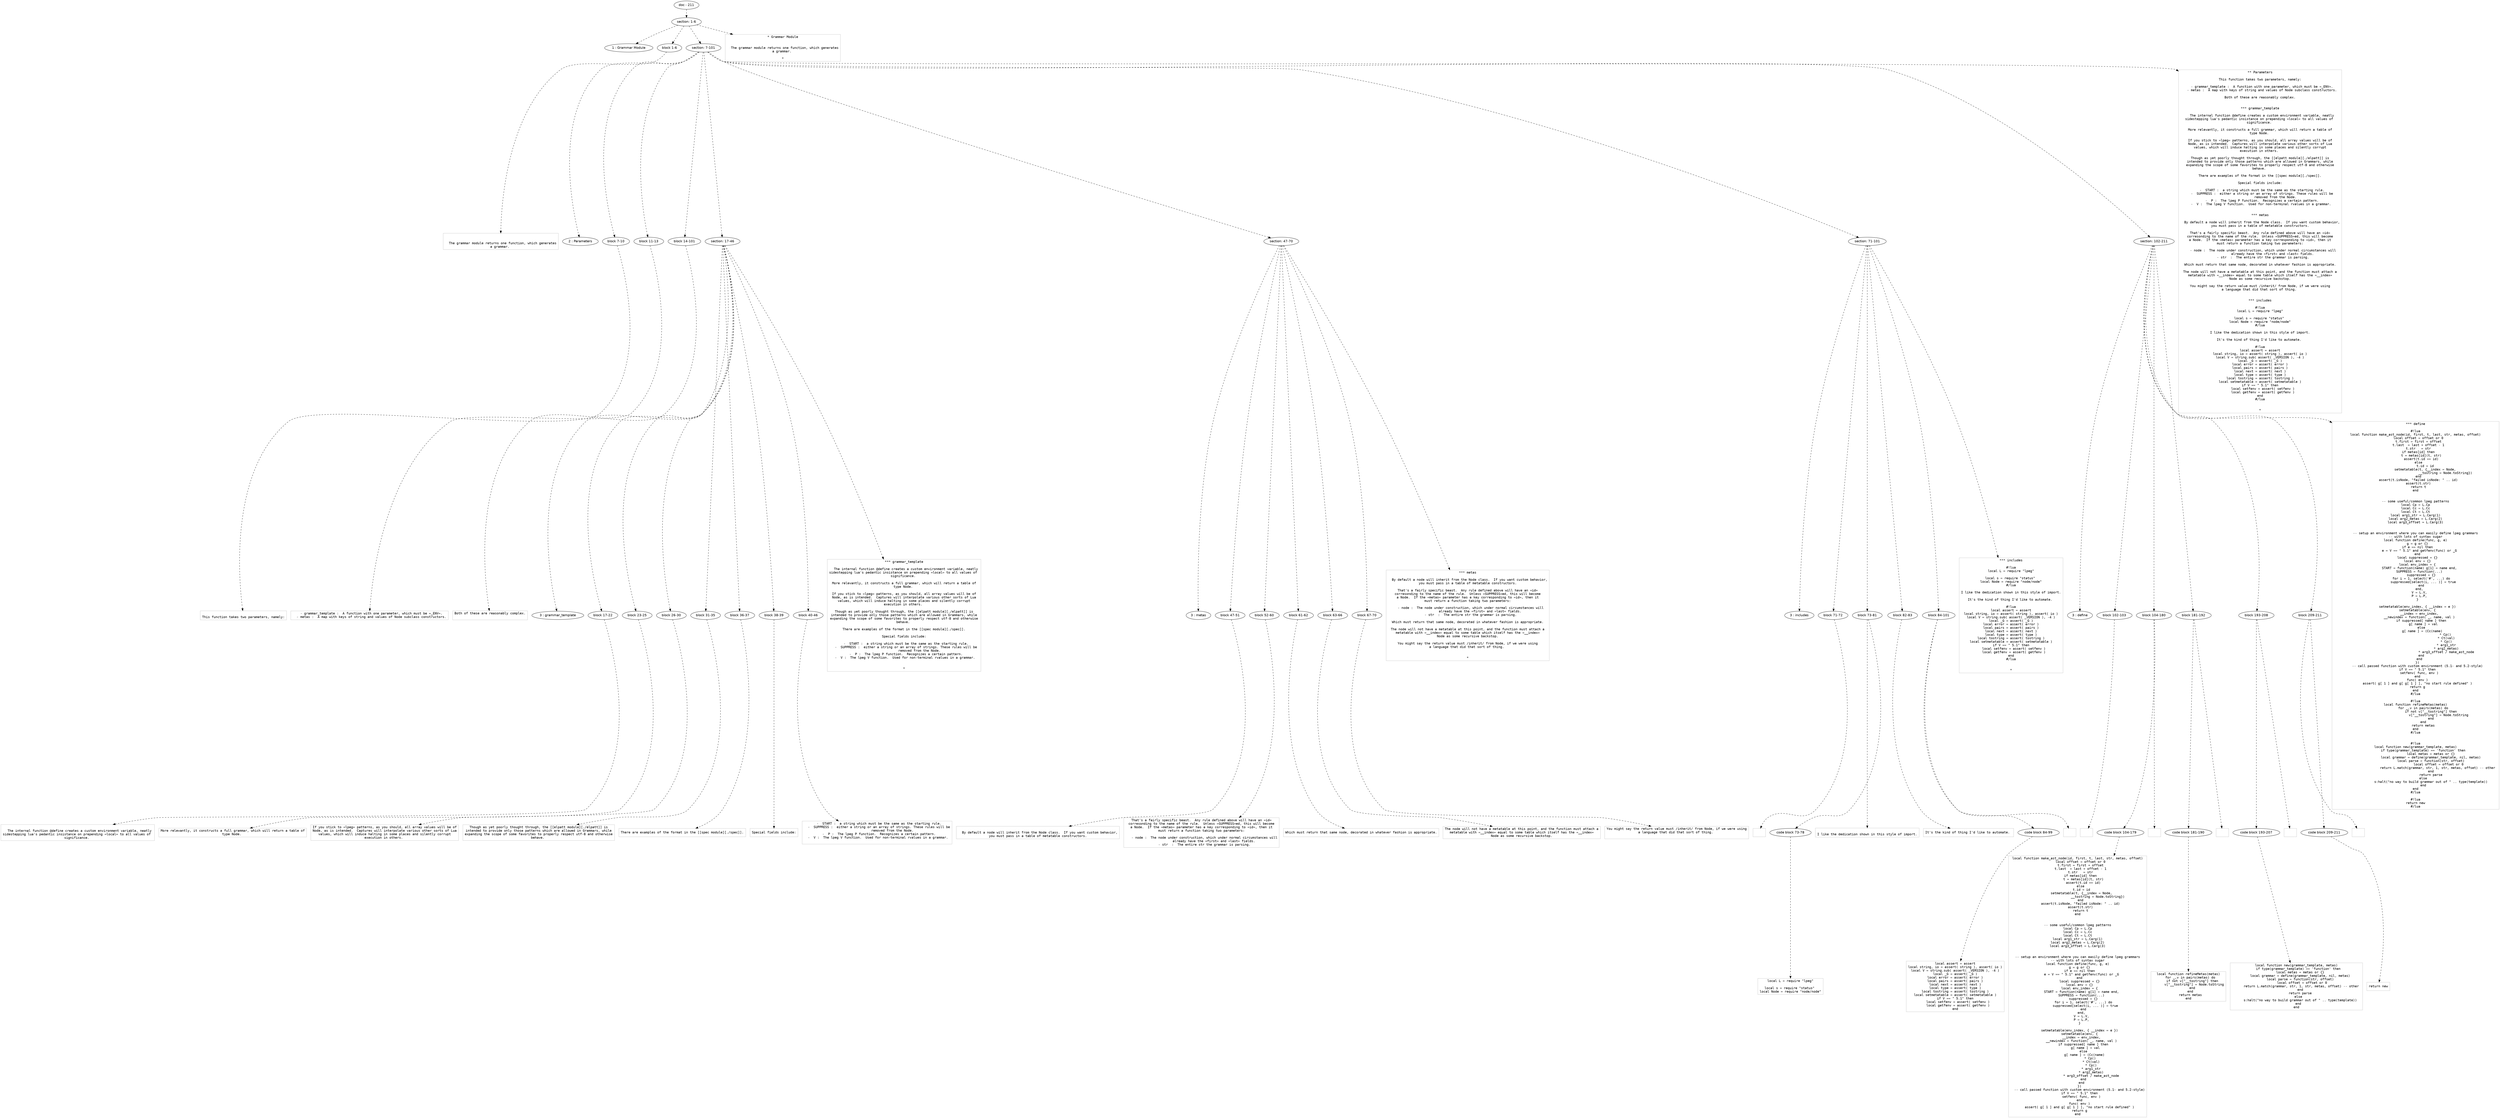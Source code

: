 digraph hierarchy {

node [fontname=Helvetica]
edge [style=dashed]

doc_0 [label="doc - 211"]


doc_0 -> { section_1}
{rank=same; section_1}

section_1 [label="section: 1-6"]


section_1 -> { header_2 block_3 section_4}
{rank=same; header_2 block_3 section_4}

header_2 [label="1 : Grammar Module"]

block_3 [label="block 1-6"]

section_4 [label="section: 7-101"]


block_3 -> leaf_5
leaf_5  [color=Gray,shape=rectangle,fontname=Inconsolata,label="

  The grammar module returns one function, which generates
a grammar. 
"]
section_4 -> { header_6 block_7 block_8 block_9 section_10 section_11 section_12 section_13}
{rank=same; header_6 block_7 block_8 block_9 section_10 section_11 section_12 section_13}

header_6 [label="2 : Parameters"]

block_7 [label="block 7-10"]

block_8 [label="block 11-13"]

block_9 [label="block 14-101"]

section_10 [label="section: 17-46"]

section_11 [label="section: 47-70"]

section_12 [label="section: 71-101"]

section_13 [label="section: 102-211"]


block_7 -> leaf_14
leaf_14  [color=Gray,shape=rectangle,fontname=Inconsolata,label="
This function takes two parameters, namely:
"]
block_8 -> leaf_15
leaf_15  [color=Gray,shape=rectangle,fontname=Inconsolata,label="  - grammar_template :  A function with one parameter, which must be =_ENV=.
  - metas :  A map with keys of string and values of Node subclass constructors.
"]
block_9 -> leaf_16
leaf_16  [color=Gray,shape=rectangle,fontname=Inconsolata,label="Both of these are reasonably complex.

"]
section_10 -> { header_17 block_18 block_19 block_20 block_21 block_22 block_23 block_24}
{rank=same; header_17 block_18 block_19 block_20 block_21 block_22 block_23 block_24}

header_17 [label="3 : grammar_template"]

block_18 [label="block 17-22"]

block_19 [label="block 23-25"]

block_20 [label="block 26-30"]

block_21 [label="block 31-35"]

block_22 [label="block 36-37"]

block_23 [label="block 38-39"]

block_24 [label="block 40-46"]


block_18 -> leaf_25
leaf_25  [color=Gray,shape=rectangle,fontname=Inconsolata,label="
  The internal function @define creates a custom environment variable, neatly
sidestepping lua's pedantic insistance on prepending =local= to all values of 
significance. 
"]
block_19 -> leaf_26
leaf_26  [color=Gray,shape=rectangle,fontname=Inconsolata,label="More relevantly, it constructs a full grammar, which will return a table of
type Node. 
"]
block_20 -> leaf_27
leaf_27  [color=Gray,shape=rectangle,fontname=Inconsolata,label="If you stick to =lpeg= patterns, as you should, all array values will be of
Node, as is intended.  Captures will interpolate various other sorts of Lua
values, which will induce halting in some places and silently corrupt
execution in others. 
"]
block_21 -> leaf_28
leaf_28  [color=Gray,shape=rectangle,fontname=Inconsolata,label="Though as yet poorly thought through, the [[elpatt module][./elpatt]] is
intended to provide only those patterns which are allowed in Grammars, while
expanding the scope of some favorites to properly respect utf-8 and otherwise
behave. 
"]
block_22 -> leaf_29
leaf_29  [color=Gray,shape=rectangle,fontname=Inconsolata,label="There are examples of the format in the [[spec module][./spec]].
"]
block_23 -> leaf_30
leaf_30  [color=Gray,shape=rectangle,fontname=Inconsolata,label="Special fields include:
"]
block_24 -> leaf_31
leaf_31  [color=Gray,shape=rectangle,fontname=Inconsolata,label="  -  START :  a string which must be the same as the starting rule.
  -  SUPPRESS :  either a string or an array of strings. These rules will be
                 removed from the Node. 
  -  P :  The lpeg P function.  Recognizes a certain pattern.
  -  V :  The lpeg V function.  Used for non-terminal rvalues in a grammar. 

"]
section_10 -> leaf_32
leaf_32  [color=Gray,shape=rectangle,fontname=Inconsolata,label="*** grammar_template

  The internal function @define creates a custom environment variable, neatly
sidestepping lua's pedantic insistance on prepending =local= to all values of 
significance. 

More relevantly, it constructs a full grammar, which will return a table of
type Node. 

If you stick to =lpeg= patterns, as you should, all array values will be of
Node, as is intended.  Captures will interpolate various other sorts of Lua
values, which will induce halting in some places and silently corrupt
execution in others. 

Though as yet poorly thought through, the [[elpatt module][./elpatt]] is
intended to provide only those patterns which are allowed in Grammars, while
expanding the scope of some favorites to properly respect utf-8 and otherwise
behave. 

There are examples of the format in the [[spec module][./spec]].

Special fields include:

  -  START :  a string which must be the same as the starting rule.
  -  SUPPRESS :  either a string or an array of strings. These rules will be
                 removed from the Node. 
  -  P :  The lpeg P function.  Recognizes a certain pattern.
  -  V :  The lpeg V function.  Used for non-terminal rvalues in a grammar. 


*"]
section_11 -> { header_33 block_34 block_35 block_36 block_37 block_38}
{rank=same; header_33 block_34 block_35 block_36 block_37 block_38}

header_33 [label="3 : metas"]

block_34 [label="block 47-51"]

block_35 [label="block 52-60"]

block_36 [label="block 61-62"]

block_37 [label="block 63-66"]

block_38 [label="block 67-70"]


block_34 -> leaf_39
leaf_39  [color=Gray,shape=rectangle,fontname=Inconsolata,label="
  By default a node will inherit from the Node class.  If you want custom behavior,
you must pass in a table of metatable constructors.
"]
block_35 -> leaf_40
leaf_40  [color=Gray,shape=rectangle,fontname=Inconsolata,label="That's a fairly specific beast.  Any rule defined above will have an =id=
corresonding to the name of the rule.  Unless =SUPPRESS=ed, this will become
a Node.  If the =metas= parameter has a key corresponding to =id=, then it
must return a function taking two parameters:
   
   - node :  The node under construction, which under normal circumstances will
             already have the =first= and =last= fields.
   - str  :  The entire str the grammar is parsing.
"]
block_36 -> leaf_41
leaf_41  [color=Gray,shape=rectangle,fontname=Inconsolata,label="Which must return that same node, decorated in whatever fashion is appropriate.
"]
block_37 -> leaf_42
leaf_42  [color=Gray,shape=rectangle,fontname=Inconsolata,label="The node will not have a metatable at this point, and the function must attach a
metatable with =__index= equal to some table which itself has the =__index=
Node as some recursive backstop.
"]
block_38 -> leaf_43
leaf_43  [color=Gray,shape=rectangle,fontname=Inconsolata,label="You might say the return value must /inherit/ from Node, if we were using
a language that did that sort of thing. 

"]
section_11 -> leaf_44
leaf_44  [color=Gray,shape=rectangle,fontname=Inconsolata,label="*** metas

  By default a node will inherit from the Node class.  If you want custom behavior,
you must pass in a table of metatable constructors.

That's a fairly specific beast.  Any rule defined above will have an =id=
corresonding to the name of the rule.  Unless =SUPPRESS=ed, this will become
a Node.  If the =metas= parameter has a key corresponding to =id=, then it
must return a function taking two parameters:
   
   - node :  The node under construction, which under normal circumstances will
             already have the =first= and =last= fields.
   - str  :  The entire str the grammar is parsing.

Which must return that same node, decorated in whatever fashion is appropriate.

The node will not have a metatable at this point, and the function must attach a
metatable with =__index= equal to some table which itself has the =__index=
Node as some recursive backstop.

You might say the return value must /inherit/ from Node, if we were using
a language that did that sort of thing. 


*"]
section_12 -> { header_45 block_46 block_47 block_48 block_49}
{rank=same; header_45 block_46 block_47 block_48 block_49}

header_45 [label="3 : includes"]

block_46 [label="block 71-72"]

block_47 [label="block 73-81"]

block_48 [label="block 82-83"]

block_49 [label="block 84-101"]


block_46 -> leaf_50
leaf_50  [color=Gray,shape=rectangle,fontname=Inconsolata,label=""]
block_47 -> { codeblock_51}
{rank=same; codeblock_51}

codeblock_51 [label="code block 73-78"]


codeblock_51 -> leaf_52
leaf_52  [color=Gray,shape=rectangle,fontname=Inconsolata,label="local L = require \"lpeg\"

local s = require \"status\" 
local Node = require \"node/node\""]
block_47 -> leaf_53
leaf_53  [color=Gray,shape=rectangle,fontname=Inconsolata,label="
I like the dedication shown in this style of import.
"]
block_48 -> leaf_54
leaf_54  [color=Gray,shape=rectangle,fontname=Inconsolata,label="It's the kind of thing I'd like to automate. 
"]
block_49 -> { codeblock_55}
{rank=same; codeblock_55}

codeblock_55 [label="code block 84-99"]


codeblock_55 -> leaf_56
leaf_56  [color=Gray,shape=rectangle,fontname=Inconsolata,label="local assert = assert
local string, io = assert( string ), assert( io )
local V = string.sub( assert( _VERSION ), -4 )
local _G = assert( _G )
local error = assert( error )
local pairs = assert( pairs )
local next = assert( next )
local type = assert( type )
local tostring = assert( tostring )
local setmetatable = assert( setmetatable )
if V == \" 5.1\" then
   local setfenv = assert( setfenv )
   local getfenv = assert( getfenv )
end"]
block_49 -> leaf_57
leaf_57  [color=Gray,shape=rectangle,fontname=Inconsolata,label="
"]
section_12 -> leaf_58
leaf_58  [color=Gray,shape=rectangle,fontname=Inconsolata,label="*** includes

#!lua
local L = require \"lpeg\"

local s = require \"status\" 
local Node = require \"node/node\"
#/lua

I like the dedication shown in this style of import.

It's the kind of thing I'd like to automate. 

#!lua
local assert = assert
local string, io = assert( string ), assert( io )
local V = string.sub( assert( _VERSION ), -4 )
local _G = assert( _G )
local error = assert( error )
local pairs = assert( pairs )
local next = assert( next )
local type = assert( type )
local tostring = assert( tostring )
local setmetatable = assert( setmetatable )
if V == \" 5.1\" then
   local setfenv = assert( setfenv )
   local getfenv = assert( getfenv )
end
#/lua


*"]
section_13 -> { header_59 block_60 block_61 block_62 block_63 block_64}
{rank=same; header_59 block_60 block_61 block_62 block_63 block_64}

header_59 [label="3 : define"]

block_60 [label="block 102-103"]

block_61 [label="block 104-180"]

block_62 [label="block 181-192"]

block_63 [label="block 193-208"]

block_64 [label="block 209-211"]


block_60 -> leaf_65
leaf_65  [color=Gray,shape=rectangle,fontname=Inconsolata,label=""]
block_61 -> { codeblock_66}
{rank=same; codeblock_66}

codeblock_66 [label="code block 104-179"]


codeblock_66 -> leaf_67
leaf_67  [color=Gray,shape=rectangle,fontname=Inconsolata,label="local function make_ast_node(id, first, t, last, str, metas, offset)
   local offset = offset or 0
   t.first = first + offset
   t.last  = last + offset - 1
   t.str   = str
   if metas[id] then
      t = metas[id](t, str)
      assert(t.id == id)
   else
    t.id = id
    setmetatable(t, {__index = Node,
                     __tostring = Node.toString})
   end
   assert(t.isNode, \"failed isNode: \" .. id)
   assert(t.str)
   return t
end


-- some useful/common lpeg patterns
local Cp = L.Cp
local Cc = L.Cc
local Ct = L.Ct
local arg1_str = L.Carg(1)
local arg2_metas = L.Carg(2)
local arg3_offset = L.Carg(3)


-- setup an environment where you can easily define lpeg grammars
-- with lots of syntax sugar
local function define(func, g, e)
  g = g or {}
  if e == nil then
    e = V == \" 5.1\" and getfenv(func) or _G
  end
  local suppressed = {}
  local env = {}
  local env_index = {
    START = function(name) g[1] = name end,
    SUPPRESS = function(...)
      suppressed = {}
      for i = 1, select('#', ...) do
        suppressed[select(i, ... )] = true
      end
    end,
    V = L.V,
    P = L.P,
  }

  setmetatable(env_index, { __index = e })
  setmetatable(env, {
    __index = env_index,
    __newindex = function( _, name, val )
      if suppressed[ name ] then
        g[ name ] = val
      else
        g[ name ] = (Cc(name) 
              * Cp() 
              * Ct(val)
              * Cp()
              * arg1_str
              * arg2_metas)
              * arg3_offset / make_ast_node
      end
    end
  })
  -- call passed function with custom environment (5.1- and 5.2-style)
  if V == \" 5.1\" then
    setfenv( func, env )
  end
  func( env )
  assert( g[ 1 ] and g[ g[ 1 ] ], \"no start rule defined\" )
  return g
end"]
block_61 -> leaf_68
leaf_68  [color=Gray,shape=rectangle,fontname=Inconsolata,label=""]
block_62 -> { codeblock_69}
{rank=same; codeblock_69}

codeblock_69 [label="code block 181-190"]


codeblock_69 -> leaf_70
leaf_70  [color=Gray,shape=rectangle,fontname=Inconsolata,label="local function refineMetas(metas)
  for _,v in pairs(metas) do
    if not v[\"__tostring\"] then
      v[\"__tostring\"] = Node.toString
    end
  end
  return metas
end"]
block_62 -> leaf_71
leaf_71  [color=Gray,shape=rectangle,fontname=Inconsolata,label="
"]
block_63 -> { codeblock_72}
{rank=same; codeblock_72}

codeblock_72 [label="code block 193-207"]


codeblock_72 -> leaf_73
leaf_73  [color=Gray,shape=rectangle,fontname=Inconsolata,label="local function new(grammar_template, metas)
  if type(grammar_template) == 'function' then
    local metas = metas or {}
    local grammar = define(grammar_template, nil, metas)
    local parse = function(str, offset)
      local offset = offset or 0
      return L.match(grammar, str, 1, str, metas, offset) -- other 
    end
    return parse
  else
    s:halt(\"no way to build grammar out of \" .. type(template))
  end
end"]
block_63 -> leaf_74
leaf_74  [color=Gray,shape=rectangle,fontname=Inconsolata,label=""]
block_64 -> { codeblock_75}
{rank=same; codeblock_75}

codeblock_75 [label="code block 209-211"]


codeblock_75 -> leaf_76
leaf_76  [color=Gray,shape=rectangle,fontname=Inconsolata,label="return new"]
block_64 -> leaf_77
leaf_77  [color=Gray,shape=rectangle,fontname=Inconsolata,label=""]
section_13 -> leaf_78
leaf_78  [color=Gray,shape=rectangle,fontname=Inconsolata,label="*** define

#!lua
local function make_ast_node(id, first, t, last, str, metas, offset)
   local offset = offset or 0
   t.first = first + offset
   t.last  = last + offset - 1
   t.str   = str
   if metas[id] then
      t = metas[id](t, str)
      assert(t.id == id)
   else
	  t.id = id
	  setmetatable(t, {__index = Node,
	  	               __tostring = Node.toString})
   end
   assert(t.isNode, \"failed isNode: \" .. id)
   assert(t.str)
   return t
end


-- some useful/common lpeg patterns
local Cp = L.Cp
local Cc = L.Cc
local Ct = L.Ct
local arg1_str = L.Carg(1)
local arg2_metas = L.Carg(2)
local arg3_offset = L.Carg(3)


-- setup an environment where you can easily define lpeg grammars
-- with lots of syntax sugar
local function define(func, g, e)
  g = g or {}
  if e == nil then
    e = V == \" 5.1\" and getfenv(func) or _G
  end
  local suppressed = {}
  local env = {}
  local env_index = {
    START = function(name) g[1] = name end,
    SUPPRESS = function(...)
      suppressed = {}
      for i = 1, select('#', ...) do
        suppressed[select(i, ... )] = true
      end
    end,
    V = L.V,
    P = L.P,
  }

  setmetatable(env_index, { __index = e })
  setmetatable(env, {
    __index = env_index,
    __newindex = function( _, name, val )
      if suppressed[ name ] then
        g[ name ] = val
      else
        g[ name ] = (Cc(name) 
        			* Cp() 
        			* Ct(val)
        			* Cp()
        			* arg1_str
        			* arg2_metas)
        			* arg3_offset / make_ast_node
      end
    end
  })
  -- call passed function with custom environment (5.1- and 5.2-style)
  if V == \" 5.1\" then
    setfenv( func, env )
  end
  func( env )
  assert( g[ 1 ] and g[ g[ 1 ] ], \"no start rule defined\" )
  return g
end
#/lua

#!lua
local function refineMetas(metas)
	for _,v in pairs(metas) do
		if not v[\"__tostring\"] then
			v[\"__tostring\"] = Node.toString
		end
	end
	return metas
end
#/lua


#!lua
local function new(grammar_template, metas)
	if type(grammar_template) == 'function' then
		local metas = metas or {}
		local grammar = define(grammar_template, nil, metas)
		local parse = function(str, offset)
			local offset = offset or 0
			return L.match(grammar, str, 1, str, metas, offset) -- other 
		end
		return parse
	else
		s:halt(\"no way to build grammar out of \" .. type(template))
	end
end
#/lua

#!lua
return new
#/lua"]
section_4 -> leaf_79
leaf_79  [color=Gray,shape=rectangle,fontname=Inconsolata,label="** Parameters

This function takes two parameters, namely:

  - grammar_template :  A function with one parameter, which must be =_ENV=.
  - metas :  A map with keys of string and values of Node subclass constructors.

Both of these are reasonably complex.


*** grammar_template

  The internal function @define creates a custom environment variable, neatly
sidestepping lua's pedantic insistance on prepending =local= to all values of 
significance. 

More relevantly, it constructs a full grammar, which will return a table of
type Node. 

If you stick to =lpeg= patterns, as you should, all array values will be of
Node, as is intended.  Captures will interpolate various other sorts of Lua
values, which will induce halting in some places and silently corrupt
execution in others. 

Though as yet poorly thought through, the [[elpatt module][./elpatt]] is
intended to provide only those patterns which are allowed in Grammars, while
expanding the scope of some favorites to properly respect utf-8 and otherwise
behave. 

There are examples of the format in the [[spec module][./spec]].

Special fields include:

  -  START :  a string which must be the same as the starting rule.
  -  SUPPRESS :  either a string or an array of strings. These rules will be
                 removed from the Node. 
  -  P :  The lpeg P function.  Recognizes a certain pattern.
  -  V :  The lpeg V function.  Used for non-terminal rvalues in a grammar. 


*** metas

  By default a node will inherit from the Node class.  If you want custom behavior,
you must pass in a table of metatable constructors.

That's a fairly specific beast.  Any rule defined above will have an =id=
corresonding to the name of the rule.  Unless =SUPPRESS=ed, this will become
a Node.  If the =metas= parameter has a key corresponding to =id=, then it
must return a function taking two parameters:
   
   - node :  The node under construction, which under normal circumstances will
             already have the =first= and =last= fields.
   - str  :  The entire str the grammar is parsing.

Which must return that same node, decorated in whatever fashion is appropriate.

The node will not have a metatable at this point, and the function must attach a
metatable with =__index= equal to some table which itself has the =__index=
Node as some recursive backstop.

You might say the return value must /inherit/ from Node, if we were using
a language that did that sort of thing. 


*** includes

#!lua
local L = require \"lpeg\"

local s = require \"status\" 
local Node = require \"node/node\"
#/lua

I like the dedication shown in this style of import.

It's the kind of thing I'd like to automate. 

#!lua
local assert = assert
local string, io = assert( string ), assert( io )
local V = string.sub( assert( _VERSION ), -4 )
local _G = assert( _G )
local error = assert( error )
local pairs = assert( pairs )
local next = assert( next )
local type = assert( type )
local tostring = assert( tostring )
local setmetatable = assert( setmetatable )
if V == \" 5.1\" then
   local setfenv = assert( setfenv )
   local getfenv = assert( getfenv )
end
#/lua


*"]
section_1 -> leaf_80
leaf_80  [color=Gray,shape=rectangle,fontname=Inconsolata,label="* Grammar Module


  The grammar module returns one function, which generates
a grammar. 

*"]

}
